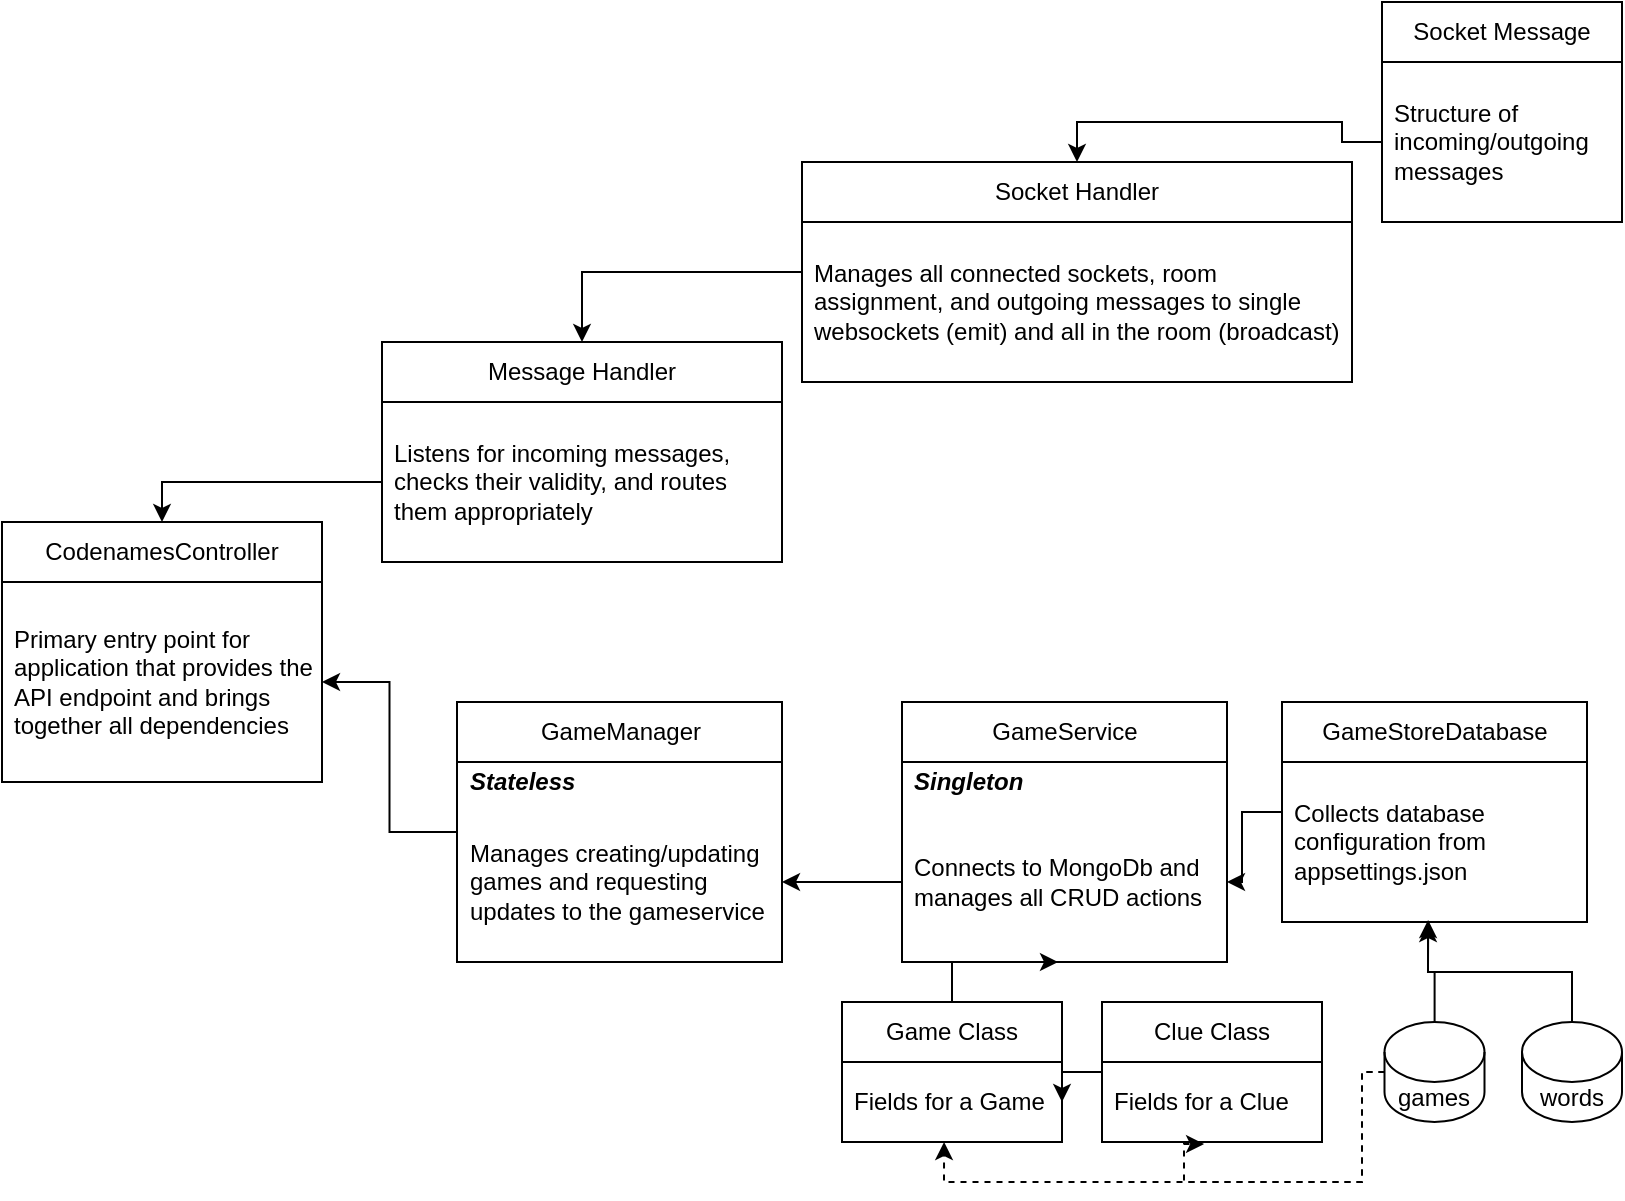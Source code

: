 <mxfile version="24.1.0" type="device">
  <diagram name="Page-1" id="c4acf3e9-155e-7222-9cf6-157b1a14988f">
    <mxGraphModel dx="1434" dy="844" grid="1" gridSize="10" guides="1" tooltips="1" connect="1" arrows="1" fold="1" page="1" pageScale="1" pageWidth="850" pageHeight="1100" background="none" math="0" shadow="0">
      <root>
        <mxCell id="0" />
        <mxCell id="1" parent="0" />
        <mxCell id="nTUH7d-iTiVpQfS-JHjz-3" value="CodenamesController" style="swimlane;fontStyle=0;childLayout=stackLayout;horizontal=1;startSize=30;horizontalStack=0;resizeParent=1;resizeParentMax=0;resizeLast=0;collapsible=1;marginBottom=0;whiteSpace=wrap;html=1;" parent="1" vertex="1">
          <mxGeometry x="20" y="320" width="160" height="130" as="geometry" />
        </mxCell>
        <mxCell id="nTUH7d-iTiVpQfS-JHjz-4" value="Primary entry point for application that provides the API endpoint and brings together all dependencies" style="text;strokeColor=none;fillColor=none;align=left;verticalAlign=middle;spacingLeft=4;spacingRight=4;overflow=hidden;points=[[0,0.5],[1,0.5]];portConstraint=eastwest;rotatable=0;whiteSpace=wrap;html=1;" parent="nTUH7d-iTiVpQfS-JHjz-3" vertex="1">
          <mxGeometry y="30" width="160" height="100" as="geometry" />
        </mxCell>
        <mxCell id="nTUH7d-iTiVpQfS-JHjz-14" style="edgeStyle=orthogonalEdgeStyle;rounded=0;orthogonalLoop=1;jettySize=auto;html=1;entryX=0.5;entryY=0;entryDx=0;entryDy=0;" parent="1" source="nTUH7d-iTiVpQfS-JHjz-7" target="nTUH7d-iTiVpQfS-JHjz-12" edge="1">
          <mxGeometry relative="1" as="geometry" />
        </mxCell>
        <mxCell id="nTUH7d-iTiVpQfS-JHjz-7" value="Socket Handler" style="swimlane;fontStyle=0;childLayout=stackLayout;horizontal=1;startSize=30;horizontalStack=0;resizeParent=1;resizeParentMax=0;resizeLast=0;collapsible=1;marginBottom=0;whiteSpace=wrap;html=1;" parent="1" vertex="1">
          <mxGeometry x="420" y="140" width="275" height="110" as="geometry" />
        </mxCell>
        <mxCell id="nTUH7d-iTiVpQfS-JHjz-8" value="Manages all connected sockets, room assignment, and outgoing messages to single websockets (emit) and all in the room (broadcast)" style="text;strokeColor=none;fillColor=none;align=left;verticalAlign=middle;spacingLeft=4;spacingRight=4;overflow=hidden;points=[[0,0.5],[1,0.5]];portConstraint=eastwest;rotatable=0;whiteSpace=wrap;html=1;" parent="nTUH7d-iTiVpQfS-JHjz-7" vertex="1">
          <mxGeometry y="30" width="275" height="80" as="geometry" />
        </mxCell>
        <mxCell id="nTUH7d-iTiVpQfS-JHjz-9" value="Socket Message" style="swimlane;fontStyle=0;childLayout=stackLayout;horizontal=1;startSize=30;horizontalStack=0;resizeParent=1;resizeParentMax=0;resizeLast=0;collapsible=1;marginBottom=0;whiteSpace=wrap;html=1;" parent="1" vertex="1">
          <mxGeometry x="710" y="60" width="120" height="110" as="geometry" />
        </mxCell>
        <mxCell id="nTUH7d-iTiVpQfS-JHjz-10" value="Structure of incoming/outgoing messages" style="text;strokeColor=none;fillColor=none;align=left;verticalAlign=middle;spacingLeft=4;spacingRight=4;overflow=hidden;points=[[0,0.5],[1,0.5]];portConstraint=eastwest;rotatable=0;whiteSpace=wrap;html=1;" parent="nTUH7d-iTiVpQfS-JHjz-9" vertex="1">
          <mxGeometry y="30" width="120" height="80" as="geometry" />
        </mxCell>
        <mxCell id="nTUH7d-iTiVpQfS-JHjz-11" style="edgeStyle=orthogonalEdgeStyle;rounded=0;orthogonalLoop=1;jettySize=auto;html=1;exitX=0;exitY=0.5;exitDx=0;exitDy=0;entryX=0.5;entryY=0;entryDx=0;entryDy=0;" parent="1" source="nTUH7d-iTiVpQfS-JHjz-10" target="nTUH7d-iTiVpQfS-JHjz-7" edge="1">
          <mxGeometry relative="1" as="geometry" />
        </mxCell>
        <mxCell id="nTUH7d-iTiVpQfS-JHjz-12" value="Message Handler" style="swimlane;fontStyle=0;childLayout=stackLayout;horizontal=1;startSize=30;horizontalStack=0;resizeParent=1;resizeParentMax=0;resizeLast=0;collapsible=1;marginBottom=0;whiteSpace=wrap;html=1;" parent="1" vertex="1">
          <mxGeometry x="210" y="230" width="200" height="110" as="geometry" />
        </mxCell>
        <mxCell id="nTUH7d-iTiVpQfS-JHjz-13" value="Listens for incoming messages, checks their validity, and routes them appropriately" style="text;strokeColor=none;fillColor=none;align=left;verticalAlign=middle;spacingLeft=4;spacingRight=4;overflow=hidden;points=[[0,0.5],[1,0.5]];portConstraint=eastwest;rotatable=0;whiteSpace=wrap;html=1;" parent="nTUH7d-iTiVpQfS-JHjz-12" vertex="1">
          <mxGeometry y="30" width="200" height="80" as="geometry" />
        </mxCell>
        <mxCell id="nTUH7d-iTiVpQfS-JHjz-15" style="edgeStyle=orthogonalEdgeStyle;rounded=0;orthogonalLoop=1;jettySize=auto;html=1;entryX=0.5;entryY=0;entryDx=0;entryDy=0;" parent="1" source="nTUH7d-iTiVpQfS-JHjz-13" target="nTUH7d-iTiVpQfS-JHjz-3" edge="1">
          <mxGeometry relative="1" as="geometry" />
        </mxCell>
        <mxCell id="nTUH7d-iTiVpQfS-JHjz-21" style="edgeStyle=orthogonalEdgeStyle;rounded=0;orthogonalLoop=1;jettySize=auto;html=1;entryX=1;entryY=0.5;entryDx=0;entryDy=0;" parent="1" source="nTUH7d-iTiVpQfS-JHjz-16" target="nTUH7d-iTiVpQfS-JHjz-19" edge="1">
          <mxGeometry relative="1" as="geometry" />
        </mxCell>
        <mxCell id="nTUH7d-iTiVpQfS-JHjz-16" value="GameStoreDatabase" style="swimlane;fontStyle=0;childLayout=stackLayout;horizontal=1;startSize=30;horizontalStack=0;resizeParent=1;resizeParentMax=0;resizeLast=0;collapsible=1;marginBottom=0;whiteSpace=wrap;html=1;" parent="1" vertex="1">
          <mxGeometry x="660" y="410" width="152.5" height="110" as="geometry" />
        </mxCell>
        <mxCell id="nTUH7d-iTiVpQfS-JHjz-17" value="Collects database configuration from appsettings.json" style="text;strokeColor=none;fillColor=none;align=left;verticalAlign=middle;spacingLeft=4;spacingRight=4;overflow=hidden;points=[[0,0.5],[1,0.5]];portConstraint=eastwest;rotatable=0;whiteSpace=wrap;html=1;" parent="nTUH7d-iTiVpQfS-JHjz-16" vertex="1">
          <mxGeometry y="30" width="152.5" height="80" as="geometry" />
        </mxCell>
        <mxCell id="nTUH7d-iTiVpQfS-JHjz-18" value="GameService" style="swimlane;fontStyle=0;childLayout=stackLayout;horizontal=1;startSize=30;horizontalStack=0;resizeParent=1;resizeParentMax=0;resizeLast=0;collapsible=1;marginBottom=0;whiteSpace=wrap;html=1;" parent="1" vertex="1">
          <mxGeometry x="470" y="410" width="162.5" height="130" as="geometry" />
        </mxCell>
        <mxCell id="-e2oiTPtzkFtNeQkyIJE-20" value="&lt;b&gt;&lt;i&gt;Singleton&lt;/i&gt;&lt;/b&gt;" style="text;strokeColor=none;fillColor=none;align=left;verticalAlign=middle;spacingLeft=4;spacingRight=4;overflow=hidden;points=[[0,0.5],[1,0.5]];portConstraint=eastwest;rotatable=0;whiteSpace=wrap;html=1;" vertex="1" parent="nTUH7d-iTiVpQfS-JHjz-18">
          <mxGeometry y="30" width="162.5" height="20" as="geometry" />
        </mxCell>
        <mxCell id="nTUH7d-iTiVpQfS-JHjz-19" value="Connects to MongoDb and manages all CRUD actions" style="text;strokeColor=none;fillColor=none;align=left;verticalAlign=middle;spacingLeft=4;spacingRight=4;overflow=hidden;points=[[0,0.5],[1,0.5]];portConstraint=eastwest;rotatable=0;whiteSpace=wrap;html=1;" parent="nTUH7d-iTiVpQfS-JHjz-18" vertex="1">
          <mxGeometry y="50" width="162.5" height="80" as="geometry" />
        </mxCell>
        <mxCell id="nTUH7d-iTiVpQfS-JHjz-22" value="Game Class" style="swimlane;fontStyle=0;childLayout=stackLayout;horizontal=1;startSize=30;horizontalStack=0;resizeParent=1;resizeParentMax=0;resizeLast=0;collapsible=1;marginBottom=0;whiteSpace=wrap;html=1;" parent="1" vertex="1">
          <mxGeometry x="440" y="560" width="110" height="70" as="geometry" />
        </mxCell>
        <mxCell id="nTUH7d-iTiVpQfS-JHjz-23" value="Fields for a Game" style="text;strokeColor=none;fillColor=none;align=left;verticalAlign=middle;spacingLeft=4;spacingRight=4;overflow=hidden;points=[[0,0.5],[1,0.5]];portConstraint=eastwest;rotatable=0;whiteSpace=wrap;html=1;" parent="nTUH7d-iTiVpQfS-JHjz-22" vertex="1">
          <mxGeometry y="30" width="110" height="40" as="geometry" />
        </mxCell>
        <mxCell id="nTUH7d-iTiVpQfS-JHjz-26" style="edgeStyle=orthogonalEdgeStyle;rounded=0;orthogonalLoop=1;jettySize=auto;html=1;entryX=1;entryY=0.5;entryDx=0;entryDy=0;" parent="1" source="nTUH7d-iTiVpQfS-JHjz-24" target="nTUH7d-iTiVpQfS-JHjz-23" edge="1">
          <mxGeometry relative="1" as="geometry" />
        </mxCell>
        <mxCell id="nTUH7d-iTiVpQfS-JHjz-24" value="Clue Class" style="swimlane;fontStyle=0;childLayout=stackLayout;horizontal=1;startSize=30;horizontalStack=0;resizeParent=1;resizeParentMax=0;resizeLast=0;collapsible=1;marginBottom=0;whiteSpace=wrap;html=1;" parent="1" vertex="1">
          <mxGeometry x="570" y="560" width="110" height="70" as="geometry" />
        </mxCell>
        <mxCell id="nTUH7d-iTiVpQfS-JHjz-25" value="Fields for a Clue" style="text;strokeColor=none;fillColor=none;align=left;verticalAlign=middle;spacingLeft=4;spacingRight=4;overflow=hidden;points=[[0,0.5],[1,0.5]];portConstraint=eastwest;rotatable=0;whiteSpace=wrap;html=1;" parent="nTUH7d-iTiVpQfS-JHjz-24" vertex="1">
          <mxGeometry y="30" width="110" height="40" as="geometry" />
        </mxCell>
        <mxCell id="nTUH7d-iTiVpQfS-JHjz-27" style="edgeStyle=orthogonalEdgeStyle;rounded=0;orthogonalLoop=1;jettySize=auto;html=1;entryX=0.48;entryY=0.988;entryDx=0;entryDy=0;entryPerimeter=0;" parent="1" source="nTUH7d-iTiVpQfS-JHjz-22" target="nTUH7d-iTiVpQfS-JHjz-19" edge="1">
          <mxGeometry relative="1" as="geometry" />
        </mxCell>
        <mxCell id="nTUH7d-iTiVpQfS-JHjz-28" style="edgeStyle=orthogonalEdgeStyle;rounded=0;orthogonalLoop=1;jettySize=auto;html=1;entryX=1;entryY=0.5;entryDx=0;entryDy=0;" parent="1" source="nTUH7d-iTiVpQfS-JHjz-19" target="-e2oiTPtzkFtNeQkyIJE-17" edge="1">
          <mxGeometry relative="1" as="geometry">
            <mxPoint x="240" y="410" as="targetPoint" />
          </mxGeometry>
        </mxCell>
        <mxCell id="-e2oiTPtzkFtNeQkyIJE-10" value="games" style="shape=cylinder3;whiteSpace=wrap;html=1;boundedLbl=1;backgroundOutline=1;size=15;" vertex="1" parent="1">
          <mxGeometry x="711.25" y="570" width="50" height="50" as="geometry" />
        </mxCell>
        <mxCell id="-e2oiTPtzkFtNeQkyIJE-11" value="words" style="shape=cylinder3;whiteSpace=wrap;html=1;boundedLbl=1;backgroundOutline=1;size=15;" vertex="1" parent="1">
          <mxGeometry x="780" y="570" width="50" height="50" as="geometry" />
        </mxCell>
        <mxCell id="-e2oiTPtzkFtNeQkyIJE-12" style="edgeStyle=orthogonalEdgeStyle;rounded=0;orthogonalLoop=1;jettySize=auto;html=1;entryX=0.479;entryY=1.013;entryDx=0;entryDy=0;entryPerimeter=0;" edge="1" parent="1" source="-e2oiTPtzkFtNeQkyIJE-10" target="nTUH7d-iTiVpQfS-JHjz-17">
          <mxGeometry relative="1" as="geometry" />
        </mxCell>
        <mxCell id="-e2oiTPtzkFtNeQkyIJE-13" style="edgeStyle=orthogonalEdgeStyle;rounded=0;orthogonalLoop=1;jettySize=auto;html=1;entryX=0.479;entryY=0.988;entryDx=0;entryDy=0;entryPerimeter=0;" edge="1" parent="1" source="-e2oiTPtzkFtNeQkyIJE-11" target="nTUH7d-iTiVpQfS-JHjz-17">
          <mxGeometry relative="1" as="geometry" />
        </mxCell>
        <mxCell id="-e2oiTPtzkFtNeQkyIJE-14" style="edgeStyle=orthogonalEdgeStyle;rounded=0;orthogonalLoop=1;jettySize=auto;html=1;entryX=0.464;entryY=1;entryDx=0;entryDy=0;entryPerimeter=0;dashed=1;" edge="1" parent="1" source="-e2oiTPtzkFtNeQkyIJE-10" target="nTUH7d-iTiVpQfS-JHjz-23">
          <mxGeometry relative="1" as="geometry">
            <Array as="points">
              <mxPoint x="700" y="595" />
              <mxPoint x="700" y="650" />
              <mxPoint x="491" y="650" />
            </Array>
          </mxGeometry>
        </mxCell>
        <mxCell id="-e2oiTPtzkFtNeQkyIJE-15" style="edgeStyle=orthogonalEdgeStyle;rounded=0;orthogonalLoop=1;jettySize=auto;html=1;entryX=0.464;entryY=1.025;entryDx=0;entryDy=0;entryPerimeter=0;dashed=1;" edge="1" parent="1" source="-e2oiTPtzkFtNeQkyIJE-10" target="nTUH7d-iTiVpQfS-JHjz-25">
          <mxGeometry relative="1" as="geometry">
            <Array as="points">
              <mxPoint x="700" y="595" />
              <mxPoint x="700" y="650" />
              <mxPoint x="611" y="650" />
            </Array>
          </mxGeometry>
        </mxCell>
        <mxCell id="-e2oiTPtzkFtNeQkyIJE-18" style="edgeStyle=orthogonalEdgeStyle;rounded=0;orthogonalLoop=1;jettySize=auto;html=1;entryX=1;entryY=0.5;entryDx=0;entryDy=0;" edge="1" parent="1" source="-e2oiTPtzkFtNeQkyIJE-16" target="nTUH7d-iTiVpQfS-JHjz-4">
          <mxGeometry relative="1" as="geometry" />
        </mxCell>
        <mxCell id="-e2oiTPtzkFtNeQkyIJE-16" value="GameManager" style="swimlane;fontStyle=0;childLayout=stackLayout;horizontal=1;startSize=30;horizontalStack=0;resizeParent=1;resizeParentMax=0;resizeLast=0;collapsible=1;marginBottom=0;whiteSpace=wrap;html=1;" vertex="1" parent="1">
          <mxGeometry x="247.5" y="410" width="162.5" height="130" as="geometry" />
        </mxCell>
        <mxCell id="-e2oiTPtzkFtNeQkyIJE-19" value="&lt;i&gt;&lt;b&gt;Stateless&lt;/b&gt;&lt;/i&gt;" style="text;strokeColor=none;fillColor=none;align=left;verticalAlign=middle;spacingLeft=4;spacingRight=4;overflow=hidden;points=[[0,0.5],[1,0.5]];portConstraint=eastwest;rotatable=0;whiteSpace=wrap;html=1;" vertex="1" parent="-e2oiTPtzkFtNeQkyIJE-16">
          <mxGeometry y="30" width="162.5" height="20" as="geometry" />
        </mxCell>
        <mxCell id="-e2oiTPtzkFtNeQkyIJE-17" value="Manages creating/updating games and requesting updates to the gameservice" style="text;strokeColor=none;fillColor=none;align=left;verticalAlign=middle;spacingLeft=4;spacingRight=4;overflow=hidden;points=[[0,0.5],[1,0.5]];portConstraint=eastwest;rotatable=0;whiteSpace=wrap;html=1;" vertex="1" parent="-e2oiTPtzkFtNeQkyIJE-16">
          <mxGeometry y="50" width="162.5" height="80" as="geometry" />
        </mxCell>
      </root>
    </mxGraphModel>
  </diagram>
</mxfile>
